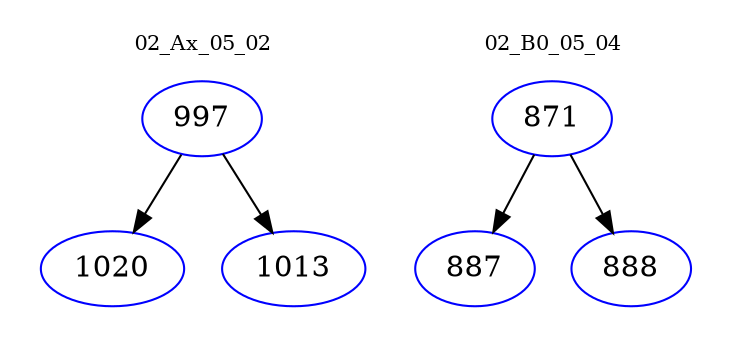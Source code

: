digraph{
subgraph cluster_0 {
color = white
label = "02_Ax_05_02";
fontsize=10;
T0_997 [label="997", color="blue"]
T0_997 -> T0_1020 [color="black"]
T0_1020 [label="1020", color="blue"]
T0_997 -> T0_1013 [color="black"]
T0_1013 [label="1013", color="blue"]
}
subgraph cluster_1 {
color = white
label = "02_B0_05_04";
fontsize=10;
T1_871 [label="871", color="blue"]
T1_871 -> T1_887 [color="black"]
T1_887 [label="887", color="blue"]
T1_871 -> T1_888 [color="black"]
T1_888 [label="888", color="blue"]
}
}
